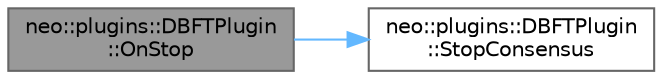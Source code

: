 digraph "neo::plugins::DBFTPlugin::OnStop"
{
 // LATEX_PDF_SIZE
  bgcolor="transparent";
  edge [fontname=Helvetica,fontsize=10,labelfontname=Helvetica,labelfontsize=10];
  node [fontname=Helvetica,fontsize=10,shape=box,height=0.2,width=0.4];
  rankdir="LR";
  Node1 [id="Node000001",label="neo::plugins::DBFTPlugin\l::OnStop",height=0.2,width=0.4,color="gray40", fillcolor="grey60", style="filled", fontcolor="black",tooltip="Stops the plugin."];
  Node1 -> Node2 [id="edge1_Node000001_Node000002",color="steelblue1",style="solid",tooltip=" "];
  Node2 [id="Node000002",label="neo::plugins::DBFTPlugin\l::StopConsensus",height=0.2,width=0.4,color="grey40", fillcolor="white", style="filled",URL="$classneo_1_1plugins_1_1_d_b_f_t_plugin.html#a1ba92881a3e2f0e7425363345d1be96a",tooltip="Stops the consensus service."];
}

